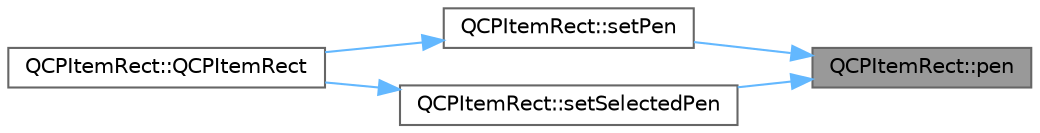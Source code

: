 digraph "QCPItemRect::pen"
{
 // LATEX_PDF_SIZE
  bgcolor="transparent";
  edge [fontname=Helvetica,fontsize=10,labelfontname=Helvetica,labelfontsize=10];
  node [fontname=Helvetica,fontsize=10,shape=box,height=0.2,width=0.4];
  rankdir="RL";
  Node1 [label="QCPItemRect::pen",height=0.2,width=0.4,color="gray40", fillcolor="grey60", style="filled", fontcolor="black",tooltip=" "];
  Node1 -> Node2 [dir="back",color="steelblue1",style="solid"];
  Node2 [label="QCPItemRect::setPen",height=0.2,width=0.4,color="grey40", fillcolor="white", style="filled",URL="$class_q_c_p_item_rect.html#a483c0da5a17e1646cd17ddea2c124e7d",tooltip=" "];
  Node2 -> Node3 [dir="back",color="steelblue1",style="solid"];
  Node3 [label="QCPItemRect::QCPItemRect",height=0.2,width=0.4,color="grey40", fillcolor="white", style="filled",URL="$class_q_c_p_item_rect.html#a412ad1579f7a1fba453d0fa28c496cbc",tooltip=" "];
  Node1 -> Node4 [dir="back",color="steelblue1",style="solid"];
  Node4 [label="QCPItemRect::setSelectedPen",height=0.2,width=0.4,color="grey40", fillcolor="white", style="filled",URL="$class_q_c_p_item_rect.html#a52a1bcb2dc753a538e406a2ba3cf21ce",tooltip=" "];
  Node4 -> Node3 [dir="back",color="steelblue1",style="solid"];
}
